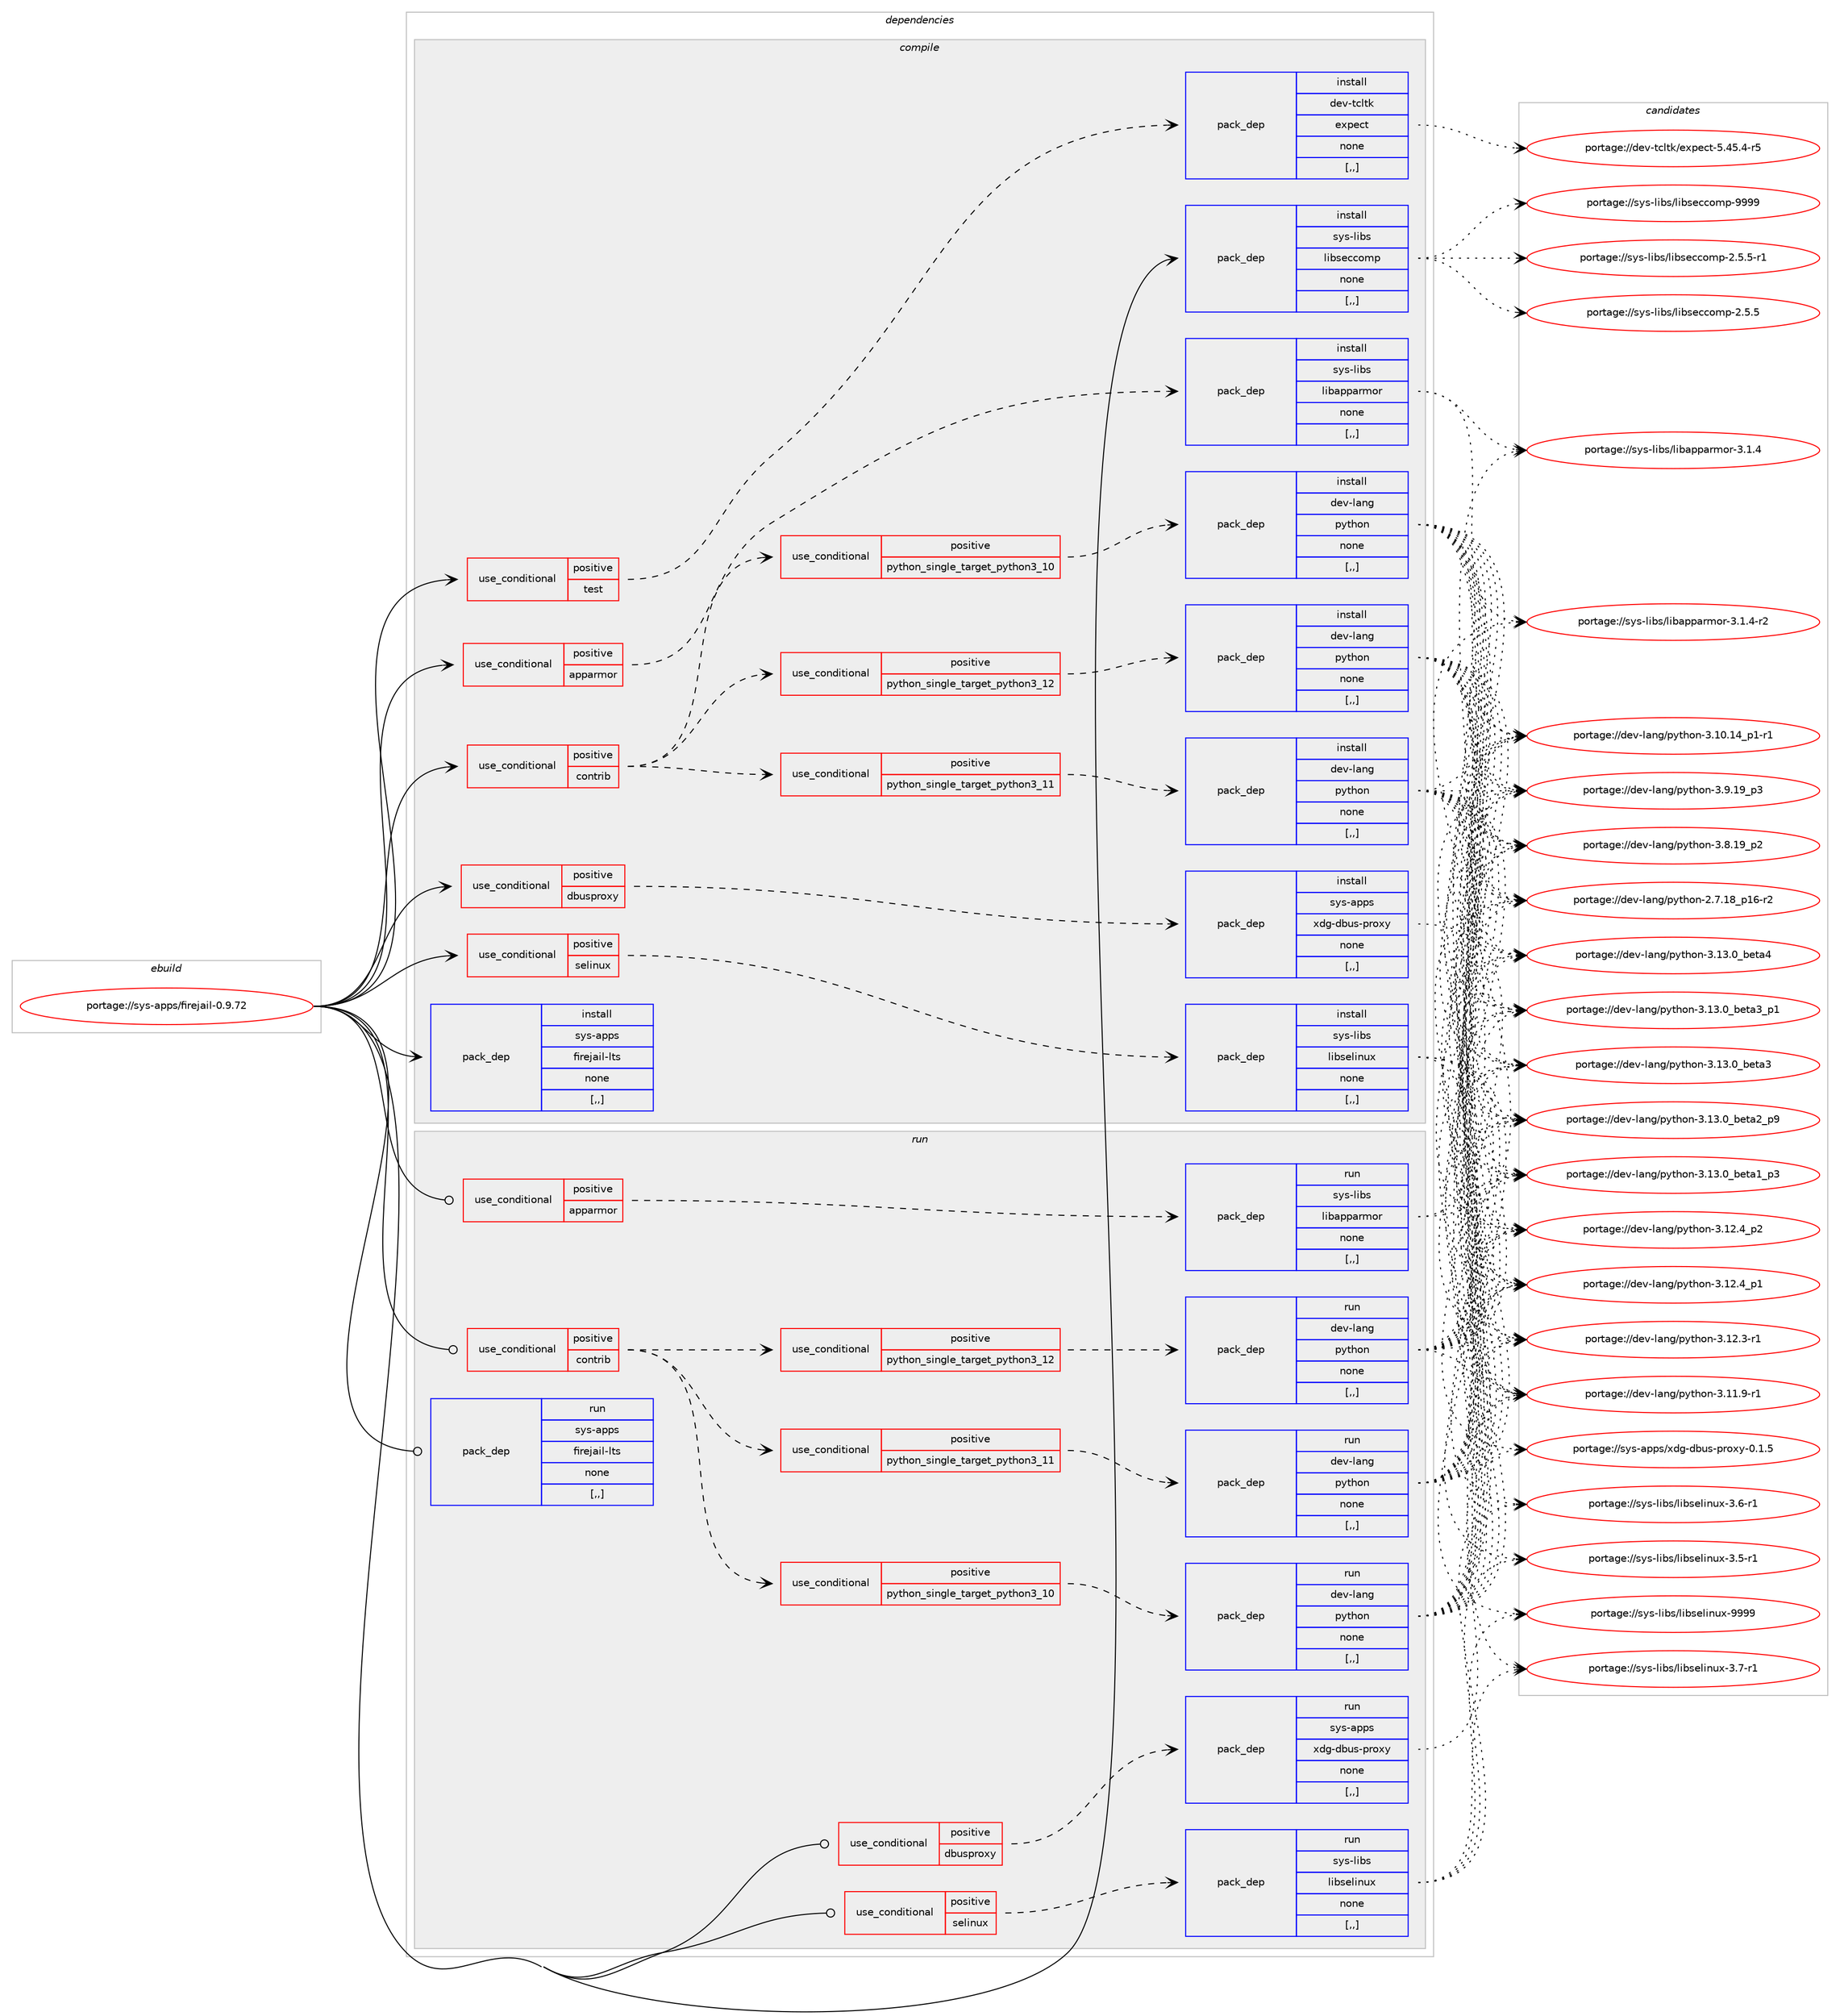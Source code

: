 digraph prolog {

# *************
# Graph options
# *************

newrank=true;
concentrate=true;
compound=true;
graph [rankdir=LR,fontname=Helvetica,fontsize=10,ranksep=1.5];#, ranksep=2.5, nodesep=0.2];
edge  [arrowhead=vee];
node  [fontname=Helvetica,fontsize=10];

# **********
# The ebuild
# **********

subgraph cluster_leftcol {
color=gray;
label=<<i>ebuild</i>>;
id [label="portage://sys-apps/firejail-0.9.72", color=red, width=4, href="../sys-apps/firejail-0.9.72.svg"];
}

# ****************
# The dependencies
# ****************

subgraph cluster_midcol {
color=gray;
label=<<i>dependencies</i>>;
subgraph cluster_compile {
fillcolor="#eeeeee";
style=filled;
label=<<i>compile</i>>;
subgraph cond110832 {
dependency419668 [label=<<TABLE BORDER="0" CELLBORDER="1" CELLSPACING="0" CELLPADDING="4"><TR><TD ROWSPAN="3" CELLPADDING="10">use_conditional</TD></TR><TR><TD>positive</TD></TR><TR><TD>apparmor</TD></TR></TABLE>>, shape=none, color=red];
subgraph pack305917 {
dependency419669 [label=<<TABLE BORDER="0" CELLBORDER="1" CELLSPACING="0" CELLPADDING="4" WIDTH="220"><TR><TD ROWSPAN="6" CELLPADDING="30">pack_dep</TD></TR><TR><TD WIDTH="110">install</TD></TR><TR><TD>sys-libs</TD></TR><TR><TD>libapparmor</TD></TR><TR><TD>none</TD></TR><TR><TD>[,,]</TD></TR></TABLE>>, shape=none, color=blue];
}
dependency419668:e -> dependency419669:w [weight=20,style="dashed",arrowhead="vee"];
}
id:e -> dependency419668:w [weight=20,style="solid",arrowhead="vee"];
subgraph cond110833 {
dependency419670 [label=<<TABLE BORDER="0" CELLBORDER="1" CELLSPACING="0" CELLPADDING="4"><TR><TD ROWSPAN="3" CELLPADDING="10">use_conditional</TD></TR><TR><TD>positive</TD></TR><TR><TD>contrib</TD></TR></TABLE>>, shape=none, color=red];
subgraph cond110834 {
dependency419671 [label=<<TABLE BORDER="0" CELLBORDER="1" CELLSPACING="0" CELLPADDING="4"><TR><TD ROWSPAN="3" CELLPADDING="10">use_conditional</TD></TR><TR><TD>positive</TD></TR><TR><TD>python_single_target_python3_10</TD></TR></TABLE>>, shape=none, color=red];
subgraph pack305918 {
dependency419672 [label=<<TABLE BORDER="0" CELLBORDER="1" CELLSPACING="0" CELLPADDING="4" WIDTH="220"><TR><TD ROWSPAN="6" CELLPADDING="30">pack_dep</TD></TR><TR><TD WIDTH="110">install</TD></TR><TR><TD>dev-lang</TD></TR><TR><TD>python</TD></TR><TR><TD>none</TD></TR><TR><TD>[,,]</TD></TR></TABLE>>, shape=none, color=blue];
}
dependency419671:e -> dependency419672:w [weight=20,style="dashed",arrowhead="vee"];
}
dependency419670:e -> dependency419671:w [weight=20,style="dashed",arrowhead="vee"];
subgraph cond110835 {
dependency419673 [label=<<TABLE BORDER="0" CELLBORDER="1" CELLSPACING="0" CELLPADDING="4"><TR><TD ROWSPAN="3" CELLPADDING="10">use_conditional</TD></TR><TR><TD>positive</TD></TR><TR><TD>python_single_target_python3_11</TD></TR></TABLE>>, shape=none, color=red];
subgraph pack305919 {
dependency419674 [label=<<TABLE BORDER="0" CELLBORDER="1" CELLSPACING="0" CELLPADDING="4" WIDTH="220"><TR><TD ROWSPAN="6" CELLPADDING="30">pack_dep</TD></TR><TR><TD WIDTH="110">install</TD></TR><TR><TD>dev-lang</TD></TR><TR><TD>python</TD></TR><TR><TD>none</TD></TR><TR><TD>[,,]</TD></TR></TABLE>>, shape=none, color=blue];
}
dependency419673:e -> dependency419674:w [weight=20,style="dashed",arrowhead="vee"];
}
dependency419670:e -> dependency419673:w [weight=20,style="dashed",arrowhead="vee"];
subgraph cond110836 {
dependency419675 [label=<<TABLE BORDER="0" CELLBORDER="1" CELLSPACING="0" CELLPADDING="4"><TR><TD ROWSPAN="3" CELLPADDING="10">use_conditional</TD></TR><TR><TD>positive</TD></TR><TR><TD>python_single_target_python3_12</TD></TR></TABLE>>, shape=none, color=red];
subgraph pack305920 {
dependency419676 [label=<<TABLE BORDER="0" CELLBORDER="1" CELLSPACING="0" CELLPADDING="4" WIDTH="220"><TR><TD ROWSPAN="6" CELLPADDING="30">pack_dep</TD></TR><TR><TD WIDTH="110">install</TD></TR><TR><TD>dev-lang</TD></TR><TR><TD>python</TD></TR><TR><TD>none</TD></TR><TR><TD>[,,]</TD></TR></TABLE>>, shape=none, color=blue];
}
dependency419675:e -> dependency419676:w [weight=20,style="dashed",arrowhead="vee"];
}
dependency419670:e -> dependency419675:w [weight=20,style="dashed",arrowhead="vee"];
}
id:e -> dependency419670:w [weight=20,style="solid",arrowhead="vee"];
subgraph cond110837 {
dependency419677 [label=<<TABLE BORDER="0" CELLBORDER="1" CELLSPACING="0" CELLPADDING="4"><TR><TD ROWSPAN="3" CELLPADDING="10">use_conditional</TD></TR><TR><TD>positive</TD></TR><TR><TD>dbusproxy</TD></TR></TABLE>>, shape=none, color=red];
subgraph pack305921 {
dependency419678 [label=<<TABLE BORDER="0" CELLBORDER="1" CELLSPACING="0" CELLPADDING="4" WIDTH="220"><TR><TD ROWSPAN="6" CELLPADDING="30">pack_dep</TD></TR><TR><TD WIDTH="110">install</TD></TR><TR><TD>sys-apps</TD></TR><TR><TD>xdg-dbus-proxy</TD></TR><TR><TD>none</TD></TR><TR><TD>[,,]</TD></TR></TABLE>>, shape=none, color=blue];
}
dependency419677:e -> dependency419678:w [weight=20,style="dashed",arrowhead="vee"];
}
id:e -> dependency419677:w [weight=20,style="solid",arrowhead="vee"];
subgraph cond110838 {
dependency419679 [label=<<TABLE BORDER="0" CELLBORDER="1" CELLSPACING="0" CELLPADDING="4"><TR><TD ROWSPAN="3" CELLPADDING="10">use_conditional</TD></TR><TR><TD>positive</TD></TR><TR><TD>selinux</TD></TR></TABLE>>, shape=none, color=red];
subgraph pack305922 {
dependency419680 [label=<<TABLE BORDER="0" CELLBORDER="1" CELLSPACING="0" CELLPADDING="4" WIDTH="220"><TR><TD ROWSPAN="6" CELLPADDING="30">pack_dep</TD></TR><TR><TD WIDTH="110">install</TD></TR><TR><TD>sys-libs</TD></TR><TR><TD>libselinux</TD></TR><TR><TD>none</TD></TR><TR><TD>[,,]</TD></TR></TABLE>>, shape=none, color=blue];
}
dependency419679:e -> dependency419680:w [weight=20,style="dashed",arrowhead="vee"];
}
id:e -> dependency419679:w [weight=20,style="solid",arrowhead="vee"];
subgraph cond110839 {
dependency419681 [label=<<TABLE BORDER="0" CELLBORDER="1" CELLSPACING="0" CELLPADDING="4"><TR><TD ROWSPAN="3" CELLPADDING="10">use_conditional</TD></TR><TR><TD>positive</TD></TR><TR><TD>test</TD></TR></TABLE>>, shape=none, color=red];
subgraph pack305923 {
dependency419682 [label=<<TABLE BORDER="0" CELLBORDER="1" CELLSPACING="0" CELLPADDING="4" WIDTH="220"><TR><TD ROWSPAN="6" CELLPADDING="30">pack_dep</TD></TR><TR><TD WIDTH="110">install</TD></TR><TR><TD>dev-tcltk</TD></TR><TR><TD>expect</TD></TR><TR><TD>none</TD></TR><TR><TD>[,,]</TD></TR></TABLE>>, shape=none, color=blue];
}
dependency419681:e -> dependency419682:w [weight=20,style="dashed",arrowhead="vee"];
}
id:e -> dependency419681:w [weight=20,style="solid",arrowhead="vee"];
subgraph pack305924 {
dependency419683 [label=<<TABLE BORDER="0" CELLBORDER="1" CELLSPACING="0" CELLPADDING="4" WIDTH="220"><TR><TD ROWSPAN="6" CELLPADDING="30">pack_dep</TD></TR><TR><TD WIDTH="110">install</TD></TR><TR><TD>sys-libs</TD></TR><TR><TD>libseccomp</TD></TR><TR><TD>none</TD></TR><TR><TD>[,,]</TD></TR></TABLE>>, shape=none, color=blue];
}
id:e -> dependency419683:w [weight=20,style="solid",arrowhead="vee"];
subgraph pack305925 {
dependency419684 [label=<<TABLE BORDER="0" CELLBORDER="1" CELLSPACING="0" CELLPADDING="4" WIDTH="220"><TR><TD ROWSPAN="6" CELLPADDING="30">pack_dep</TD></TR><TR><TD WIDTH="110">install</TD></TR><TR><TD>sys-apps</TD></TR><TR><TD>firejail-lts</TD></TR><TR><TD>none</TD></TR><TR><TD>[,,]</TD></TR></TABLE>>, shape=none, color=blue];
}
id:e -> dependency419684:w [weight=20,style="solid",arrowhead="vee"];
}
subgraph cluster_compileandrun {
fillcolor="#eeeeee";
style=filled;
label=<<i>compile and run</i>>;
}
subgraph cluster_run {
fillcolor="#eeeeee";
style=filled;
label=<<i>run</i>>;
subgraph cond110840 {
dependency419685 [label=<<TABLE BORDER="0" CELLBORDER="1" CELLSPACING="0" CELLPADDING="4"><TR><TD ROWSPAN="3" CELLPADDING="10">use_conditional</TD></TR><TR><TD>positive</TD></TR><TR><TD>apparmor</TD></TR></TABLE>>, shape=none, color=red];
subgraph pack305926 {
dependency419686 [label=<<TABLE BORDER="0" CELLBORDER="1" CELLSPACING="0" CELLPADDING="4" WIDTH="220"><TR><TD ROWSPAN="6" CELLPADDING="30">pack_dep</TD></TR><TR><TD WIDTH="110">run</TD></TR><TR><TD>sys-libs</TD></TR><TR><TD>libapparmor</TD></TR><TR><TD>none</TD></TR><TR><TD>[,,]</TD></TR></TABLE>>, shape=none, color=blue];
}
dependency419685:e -> dependency419686:w [weight=20,style="dashed",arrowhead="vee"];
}
id:e -> dependency419685:w [weight=20,style="solid",arrowhead="odot"];
subgraph cond110841 {
dependency419687 [label=<<TABLE BORDER="0" CELLBORDER="1" CELLSPACING="0" CELLPADDING="4"><TR><TD ROWSPAN="3" CELLPADDING="10">use_conditional</TD></TR><TR><TD>positive</TD></TR><TR><TD>contrib</TD></TR></TABLE>>, shape=none, color=red];
subgraph cond110842 {
dependency419688 [label=<<TABLE BORDER="0" CELLBORDER="1" CELLSPACING="0" CELLPADDING="4"><TR><TD ROWSPAN="3" CELLPADDING="10">use_conditional</TD></TR><TR><TD>positive</TD></TR><TR><TD>python_single_target_python3_10</TD></TR></TABLE>>, shape=none, color=red];
subgraph pack305927 {
dependency419689 [label=<<TABLE BORDER="0" CELLBORDER="1" CELLSPACING="0" CELLPADDING="4" WIDTH="220"><TR><TD ROWSPAN="6" CELLPADDING="30">pack_dep</TD></TR><TR><TD WIDTH="110">run</TD></TR><TR><TD>dev-lang</TD></TR><TR><TD>python</TD></TR><TR><TD>none</TD></TR><TR><TD>[,,]</TD></TR></TABLE>>, shape=none, color=blue];
}
dependency419688:e -> dependency419689:w [weight=20,style="dashed",arrowhead="vee"];
}
dependency419687:e -> dependency419688:w [weight=20,style="dashed",arrowhead="vee"];
subgraph cond110843 {
dependency419690 [label=<<TABLE BORDER="0" CELLBORDER="1" CELLSPACING="0" CELLPADDING="4"><TR><TD ROWSPAN="3" CELLPADDING="10">use_conditional</TD></TR><TR><TD>positive</TD></TR><TR><TD>python_single_target_python3_11</TD></TR></TABLE>>, shape=none, color=red];
subgraph pack305928 {
dependency419691 [label=<<TABLE BORDER="0" CELLBORDER="1" CELLSPACING="0" CELLPADDING="4" WIDTH="220"><TR><TD ROWSPAN="6" CELLPADDING="30">pack_dep</TD></TR><TR><TD WIDTH="110">run</TD></TR><TR><TD>dev-lang</TD></TR><TR><TD>python</TD></TR><TR><TD>none</TD></TR><TR><TD>[,,]</TD></TR></TABLE>>, shape=none, color=blue];
}
dependency419690:e -> dependency419691:w [weight=20,style="dashed",arrowhead="vee"];
}
dependency419687:e -> dependency419690:w [weight=20,style="dashed",arrowhead="vee"];
subgraph cond110844 {
dependency419692 [label=<<TABLE BORDER="0" CELLBORDER="1" CELLSPACING="0" CELLPADDING="4"><TR><TD ROWSPAN="3" CELLPADDING="10">use_conditional</TD></TR><TR><TD>positive</TD></TR><TR><TD>python_single_target_python3_12</TD></TR></TABLE>>, shape=none, color=red];
subgraph pack305929 {
dependency419693 [label=<<TABLE BORDER="0" CELLBORDER="1" CELLSPACING="0" CELLPADDING="4" WIDTH="220"><TR><TD ROWSPAN="6" CELLPADDING="30">pack_dep</TD></TR><TR><TD WIDTH="110">run</TD></TR><TR><TD>dev-lang</TD></TR><TR><TD>python</TD></TR><TR><TD>none</TD></TR><TR><TD>[,,]</TD></TR></TABLE>>, shape=none, color=blue];
}
dependency419692:e -> dependency419693:w [weight=20,style="dashed",arrowhead="vee"];
}
dependency419687:e -> dependency419692:w [weight=20,style="dashed",arrowhead="vee"];
}
id:e -> dependency419687:w [weight=20,style="solid",arrowhead="odot"];
subgraph cond110845 {
dependency419694 [label=<<TABLE BORDER="0" CELLBORDER="1" CELLSPACING="0" CELLPADDING="4"><TR><TD ROWSPAN="3" CELLPADDING="10">use_conditional</TD></TR><TR><TD>positive</TD></TR><TR><TD>dbusproxy</TD></TR></TABLE>>, shape=none, color=red];
subgraph pack305930 {
dependency419695 [label=<<TABLE BORDER="0" CELLBORDER="1" CELLSPACING="0" CELLPADDING="4" WIDTH="220"><TR><TD ROWSPAN="6" CELLPADDING="30">pack_dep</TD></TR><TR><TD WIDTH="110">run</TD></TR><TR><TD>sys-apps</TD></TR><TR><TD>xdg-dbus-proxy</TD></TR><TR><TD>none</TD></TR><TR><TD>[,,]</TD></TR></TABLE>>, shape=none, color=blue];
}
dependency419694:e -> dependency419695:w [weight=20,style="dashed",arrowhead="vee"];
}
id:e -> dependency419694:w [weight=20,style="solid",arrowhead="odot"];
subgraph cond110846 {
dependency419696 [label=<<TABLE BORDER="0" CELLBORDER="1" CELLSPACING="0" CELLPADDING="4"><TR><TD ROWSPAN="3" CELLPADDING="10">use_conditional</TD></TR><TR><TD>positive</TD></TR><TR><TD>selinux</TD></TR></TABLE>>, shape=none, color=red];
subgraph pack305931 {
dependency419697 [label=<<TABLE BORDER="0" CELLBORDER="1" CELLSPACING="0" CELLPADDING="4" WIDTH="220"><TR><TD ROWSPAN="6" CELLPADDING="30">pack_dep</TD></TR><TR><TD WIDTH="110">run</TD></TR><TR><TD>sys-libs</TD></TR><TR><TD>libselinux</TD></TR><TR><TD>none</TD></TR><TR><TD>[,,]</TD></TR></TABLE>>, shape=none, color=blue];
}
dependency419696:e -> dependency419697:w [weight=20,style="dashed",arrowhead="vee"];
}
id:e -> dependency419696:w [weight=20,style="solid",arrowhead="odot"];
subgraph pack305932 {
dependency419698 [label=<<TABLE BORDER="0" CELLBORDER="1" CELLSPACING="0" CELLPADDING="4" WIDTH="220"><TR><TD ROWSPAN="6" CELLPADDING="30">pack_dep</TD></TR><TR><TD WIDTH="110">run</TD></TR><TR><TD>sys-apps</TD></TR><TR><TD>firejail-lts</TD></TR><TR><TD>none</TD></TR><TR><TD>[,,]</TD></TR></TABLE>>, shape=none, color=blue];
}
id:e -> dependency419698:w [weight=20,style="solid",arrowhead="odot"];
}
}

# **************
# The candidates
# **************

subgraph cluster_choices {
rank=same;
color=gray;
label=<<i>candidates</i>>;

subgraph choice305917 {
color=black;
nodesep=1;
choice1151211154510810598115471081059897112112971141091111144551464946524511450 [label="portage://sys-libs/libapparmor-3.1.4-r2", color=red, width=4,href="../sys-libs/libapparmor-3.1.4-r2.svg"];
choice115121115451081059811547108105989711211297114109111114455146494652 [label="portage://sys-libs/libapparmor-3.1.4", color=red, width=4,href="../sys-libs/libapparmor-3.1.4.svg"];
dependency419669:e -> choice1151211154510810598115471081059897112112971141091111144551464946524511450:w [style=dotted,weight="100"];
dependency419669:e -> choice115121115451081059811547108105989711211297114109111114455146494652:w [style=dotted,weight="100"];
}
subgraph choice305918 {
color=black;
nodesep=1;
choice1001011184510897110103471121211161041111104551464951464895981011169752 [label="portage://dev-lang/python-3.13.0_beta4", color=red, width=4,href="../dev-lang/python-3.13.0_beta4.svg"];
choice10010111845108971101034711212111610411111045514649514648959810111697519511249 [label="portage://dev-lang/python-3.13.0_beta3_p1", color=red, width=4,href="../dev-lang/python-3.13.0_beta3_p1.svg"];
choice1001011184510897110103471121211161041111104551464951464895981011169751 [label="portage://dev-lang/python-3.13.0_beta3", color=red, width=4,href="../dev-lang/python-3.13.0_beta3.svg"];
choice10010111845108971101034711212111610411111045514649514648959810111697509511257 [label="portage://dev-lang/python-3.13.0_beta2_p9", color=red, width=4,href="../dev-lang/python-3.13.0_beta2_p9.svg"];
choice10010111845108971101034711212111610411111045514649514648959810111697499511251 [label="portage://dev-lang/python-3.13.0_beta1_p3", color=red, width=4,href="../dev-lang/python-3.13.0_beta1_p3.svg"];
choice100101118451089711010347112121116104111110455146495046529511250 [label="portage://dev-lang/python-3.12.4_p2", color=red, width=4,href="../dev-lang/python-3.12.4_p2.svg"];
choice100101118451089711010347112121116104111110455146495046529511249 [label="portage://dev-lang/python-3.12.4_p1", color=red, width=4,href="../dev-lang/python-3.12.4_p1.svg"];
choice100101118451089711010347112121116104111110455146495046514511449 [label="portage://dev-lang/python-3.12.3-r1", color=red, width=4,href="../dev-lang/python-3.12.3-r1.svg"];
choice100101118451089711010347112121116104111110455146494946574511449 [label="portage://dev-lang/python-3.11.9-r1", color=red, width=4,href="../dev-lang/python-3.11.9-r1.svg"];
choice100101118451089711010347112121116104111110455146494846495295112494511449 [label="portage://dev-lang/python-3.10.14_p1-r1", color=red, width=4,href="../dev-lang/python-3.10.14_p1-r1.svg"];
choice100101118451089711010347112121116104111110455146574649579511251 [label="portage://dev-lang/python-3.9.19_p3", color=red, width=4,href="../dev-lang/python-3.9.19_p3.svg"];
choice100101118451089711010347112121116104111110455146564649579511250 [label="portage://dev-lang/python-3.8.19_p2", color=red, width=4,href="../dev-lang/python-3.8.19_p2.svg"];
choice100101118451089711010347112121116104111110455046554649569511249544511450 [label="portage://dev-lang/python-2.7.18_p16-r2", color=red, width=4,href="../dev-lang/python-2.7.18_p16-r2.svg"];
dependency419672:e -> choice1001011184510897110103471121211161041111104551464951464895981011169752:w [style=dotted,weight="100"];
dependency419672:e -> choice10010111845108971101034711212111610411111045514649514648959810111697519511249:w [style=dotted,weight="100"];
dependency419672:e -> choice1001011184510897110103471121211161041111104551464951464895981011169751:w [style=dotted,weight="100"];
dependency419672:e -> choice10010111845108971101034711212111610411111045514649514648959810111697509511257:w [style=dotted,weight="100"];
dependency419672:e -> choice10010111845108971101034711212111610411111045514649514648959810111697499511251:w [style=dotted,weight="100"];
dependency419672:e -> choice100101118451089711010347112121116104111110455146495046529511250:w [style=dotted,weight="100"];
dependency419672:e -> choice100101118451089711010347112121116104111110455146495046529511249:w [style=dotted,weight="100"];
dependency419672:e -> choice100101118451089711010347112121116104111110455146495046514511449:w [style=dotted,weight="100"];
dependency419672:e -> choice100101118451089711010347112121116104111110455146494946574511449:w [style=dotted,weight="100"];
dependency419672:e -> choice100101118451089711010347112121116104111110455146494846495295112494511449:w [style=dotted,weight="100"];
dependency419672:e -> choice100101118451089711010347112121116104111110455146574649579511251:w [style=dotted,weight="100"];
dependency419672:e -> choice100101118451089711010347112121116104111110455146564649579511250:w [style=dotted,weight="100"];
dependency419672:e -> choice100101118451089711010347112121116104111110455046554649569511249544511450:w [style=dotted,weight="100"];
}
subgraph choice305919 {
color=black;
nodesep=1;
choice1001011184510897110103471121211161041111104551464951464895981011169752 [label="portage://dev-lang/python-3.13.0_beta4", color=red, width=4,href="../dev-lang/python-3.13.0_beta4.svg"];
choice10010111845108971101034711212111610411111045514649514648959810111697519511249 [label="portage://dev-lang/python-3.13.0_beta3_p1", color=red, width=4,href="../dev-lang/python-3.13.0_beta3_p1.svg"];
choice1001011184510897110103471121211161041111104551464951464895981011169751 [label="portage://dev-lang/python-3.13.0_beta3", color=red, width=4,href="../dev-lang/python-3.13.0_beta3.svg"];
choice10010111845108971101034711212111610411111045514649514648959810111697509511257 [label="portage://dev-lang/python-3.13.0_beta2_p9", color=red, width=4,href="../dev-lang/python-3.13.0_beta2_p9.svg"];
choice10010111845108971101034711212111610411111045514649514648959810111697499511251 [label="portage://dev-lang/python-3.13.0_beta1_p3", color=red, width=4,href="../dev-lang/python-3.13.0_beta1_p3.svg"];
choice100101118451089711010347112121116104111110455146495046529511250 [label="portage://dev-lang/python-3.12.4_p2", color=red, width=4,href="../dev-lang/python-3.12.4_p2.svg"];
choice100101118451089711010347112121116104111110455146495046529511249 [label="portage://dev-lang/python-3.12.4_p1", color=red, width=4,href="../dev-lang/python-3.12.4_p1.svg"];
choice100101118451089711010347112121116104111110455146495046514511449 [label="portage://dev-lang/python-3.12.3-r1", color=red, width=4,href="../dev-lang/python-3.12.3-r1.svg"];
choice100101118451089711010347112121116104111110455146494946574511449 [label="portage://dev-lang/python-3.11.9-r1", color=red, width=4,href="../dev-lang/python-3.11.9-r1.svg"];
choice100101118451089711010347112121116104111110455146494846495295112494511449 [label="portage://dev-lang/python-3.10.14_p1-r1", color=red, width=4,href="../dev-lang/python-3.10.14_p1-r1.svg"];
choice100101118451089711010347112121116104111110455146574649579511251 [label="portage://dev-lang/python-3.9.19_p3", color=red, width=4,href="../dev-lang/python-3.9.19_p3.svg"];
choice100101118451089711010347112121116104111110455146564649579511250 [label="portage://dev-lang/python-3.8.19_p2", color=red, width=4,href="../dev-lang/python-3.8.19_p2.svg"];
choice100101118451089711010347112121116104111110455046554649569511249544511450 [label="portage://dev-lang/python-2.7.18_p16-r2", color=red, width=4,href="../dev-lang/python-2.7.18_p16-r2.svg"];
dependency419674:e -> choice1001011184510897110103471121211161041111104551464951464895981011169752:w [style=dotted,weight="100"];
dependency419674:e -> choice10010111845108971101034711212111610411111045514649514648959810111697519511249:w [style=dotted,weight="100"];
dependency419674:e -> choice1001011184510897110103471121211161041111104551464951464895981011169751:w [style=dotted,weight="100"];
dependency419674:e -> choice10010111845108971101034711212111610411111045514649514648959810111697509511257:w [style=dotted,weight="100"];
dependency419674:e -> choice10010111845108971101034711212111610411111045514649514648959810111697499511251:w [style=dotted,weight="100"];
dependency419674:e -> choice100101118451089711010347112121116104111110455146495046529511250:w [style=dotted,weight="100"];
dependency419674:e -> choice100101118451089711010347112121116104111110455146495046529511249:w [style=dotted,weight="100"];
dependency419674:e -> choice100101118451089711010347112121116104111110455146495046514511449:w [style=dotted,weight="100"];
dependency419674:e -> choice100101118451089711010347112121116104111110455146494946574511449:w [style=dotted,weight="100"];
dependency419674:e -> choice100101118451089711010347112121116104111110455146494846495295112494511449:w [style=dotted,weight="100"];
dependency419674:e -> choice100101118451089711010347112121116104111110455146574649579511251:w [style=dotted,weight="100"];
dependency419674:e -> choice100101118451089711010347112121116104111110455146564649579511250:w [style=dotted,weight="100"];
dependency419674:e -> choice100101118451089711010347112121116104111110455046554649569511249544511450:w [style=dotted,weight="100"];
}
subgraph choice305920 {
color=black;
nodesep=1;
choice1001011184510897110103471121211161041111104551464951464895981011169752 [label="portage://dev-lang/python-3.13.0_beta4", color=red, width=4,href="../dev-lang/python-3.13.0_beta4.svg"];
choice10010111845108971101034711212111610411111045514649514648959810111697519511249 [label="portage://dev-lang/python-3.13.0_beta3_p1", color=red, width=4,href="../dev-lang/python-3.13.0_beta3_p1.svg"];
choice1001011184510897110103471121211161041111104551464951464895981011169751 [label="portage://dev-lang/python-3.13.0_beta3", color=red, width=4,href="../dev-lang/python-3.13.0_beta3.svg"];
choice10010111845108971101034711212111610411111045514649514648959810111697509511257 [label="portage://dev-lang/python-3.13.0_beta2_p9", color=red, width=4,href="../dev-lang/python-3.13.0_beta2_p9.svg"];
choice10010111845108971101034711212111610411111045514649514648959810111697499511251 [label="portage://dev-lang/python-3.13.0_beta1_p3", color=red, width=4,href="../dev-lang/python-3.13.0_beta1_p3.svg"];
choice100101118451089711010347112121116104111110455146495046529511250 [label="portage://dev-lang/python-3.12.4_p2", color=red, width=4,href="../dev-lang/python-3.12.4_p2.svg"];
choice100101118451089711010347112121116104111110455146495046529511249 [label="portage://dev-lang/python-3.12.4_p1", color=red, width=4,href="../dev-lang/python-3.12.4_p1.svg"];
choice100101118451089711010347112121116104111110455146495046514511449 [label="portage://dev-lang/python-3.12.3-r1", color=red, width=4,href="../dev-lang/python-3.12.3-r1.svg"];
choice100101118451089711010347112121116104111110455146494946574511449 [label="portage://dev-lang/python-3.11.9-r1", color=red, width=4,href="../dev-lang/python-3.11.9-r1.svg"];
choice100101118451089711010347112121116104111110455146494846495295112494511449 [label="portage://dev-lang/python-3.10.14_p1-r1", color=red, width=4,href="../dev-lang/python-3.10.14_p1-r1.svg"];
choice100101118451089711010347112121116104111110455146574649579511251 [label="portage://dev-lang/python-3.9.19_p3", color=red, width=4,href="../dev-lang/python-3.9.19_p3.svg"];
choice100101118451089711010347112121116104111110455146564649579511250 [label="portage://dev-lang/python-3.8.19_p2", color=red, width=4,href="../dev-lang/python-3.8.19_p2.svg"];
choice100101118451089711010347112121116104111110455046554649569511249544511450 [label="portage://dev-lang/python-2.7.18_p16-r2", color=red, width=4,href="../dev-lang/python-2.7.18_p16-r2.svg"];
dependency419676:e -> choice1001011184510897110103471121211161041111104551464951464895981011169752:w [style=dotted,weight="100"];
dependency419676:e -> choice10010111845108971101034711212111610411111045514649514648959810111697519511249:w [style=dotted,weight="100"];
dependency419676:e -> choice1001011184510897110103471121211161041111104551464951464895981011169751:w [style=dotted,weight="100"];
dependency419676:e -> choice10010111845108971101034711212111610411111045514649514648959810111697509511257:w [style=dotted,weight="100"];
dependency419676:e -> choice10010111845108971101034711212111610411111045514649514648959810111697499511251:w [style=dotted,weight="100"];
dependency419676:e -> choice100101118451089711010347112121116104111110455146495046529511250:w [style=dotted,weight="100"];
dependency419676:e -> choice100101118451089711010347112121116104111110455146495046529511249:w [style=dotted,weight="100"];
dependency419676:e -> choice100101118451089711010347112121116104111110455146495046514511449:w [style=dotted,weight="100"];
dependency419676:e -> choice100101118451089711010347112121116104111110455146494946574511449:w [style=dotted,weight="100"];
dependency419676:e -> choice100101118451089711010347112121116104111110455146494846495295112494511449:w [style=dotted,weight="100"];
dependency419676:e -> choice100101118451089711010347112121116104111110455146574649579511251:w [style=dotted,weight="100"];
dependency419676:e -> choice100101118451089711010347112121116104111110455146564649579511250:w [style=dotted,weight="100"];
dependency419676:e -> choice100101118451089711010347112121116104111110455046554649569511249544511450:w [style=dotted,weight="100"];
}
subgraph choice305921 {
color=black;
nodesep=1;
choice115121115459711211211547120100103451009811711545112114111120121454846494653 [label="portage://sys-apps/xdg-dbus-proxy-0.1.5", color=red, width=4,href="../sys-apps/xdg-dbus-proxy-0.1.5.svg"];
dependency419678:e -> choice115121115459711211211547120100103451009811711545112114111120121454846494653:w [style=dotted,weight="100"];
}
subgraph choice305922 {
color=black;
nodesep=1;
choice115121115451081059811547108105981151011081051101171204557575757 [label="portage://sys-libs/libselinux-9999", color=red, width=4,href="../sys-libs/libselinux-9999.svg"];
choice11512111545108105981154710810598115101108105110117120455146554511449 [label="portage://sys-libs/libselinux-3.7-r1", color=red, width=4,href="../sys-libs/libselinux-3.7-r1.svg"];
choice11512111545108105981154710810598115101108105110117120455146544511449 [label="portage://sys-libs/libselinux-3.6-r1", color=red, width=4,href="../sys-libs/libselinux-3.6-r1.svg"];
choice11512111545108105981154710810598115101108105110117120455146534511449 [label="portage://sys-libs/libselinux-3.5-r1", color=red, width=4,href="../sys-libs/libselinux-3.5-r1.svg"];
dependency419680:e -> choice115121115451081059811547108105981151011081051101171204557575757:w [style=dotted,weight="100"];
dependency419680:e -> choice11512111545108105981154710810598115101108105110117120455146554511449:w [style=dotted,weight="100"];
dependency419680:e -> choice11512111545108105981154710810598115101108105110117120455146544511449:w [style=dotted,weight="100"];
dependency419680:e -> choice11512111545108105981154710810598115101108105110117120455146534511449:w [style=dotted,weight="100"];
}
subgraph choice305923 {
color=black;
nodesep=1;
choice10010111845116991081161074710112011210199116455346525346524511453 [label="portage://dev-tcltk/expect-5.45.4-r5", color=red, width=4,href="../dev-tcltk/expect-5.45.4-r5.svg"];
dependency419682:e -> choice10010111845116991081161074710112011210199116455346525346524511453:w [style=dotted,weight="100"];
}
subgraph choice305924 {
color=black;
nodesep=1;
choice1151211154510810598115471081059811510199991111091124557575757 [label="portage://sys-libs/libseccomp-9999", color=red, width=4,href="../sys-libs/libseccomp-9999.svg"];
choice1151211154510810598115471081059811510199991111091124550465346534511449 [label="portage://sys-libs/libseccomp-2.5.5-r1", color=red, width=4,href="../sys-libs/libseccomp-2.5.5-r1.svg"];
choice115121115451081059811547108105981151019999111109112455046534653 [label="portage://sys-libs/libseccomp-2.5.5", color=red, width=4,href="../sys-libs/libseccomp-2.5.5.svg"];
dependency419683:e -> choice1151211154510810598115471081059811510199991111091124557575757:w [style=dotted,weight="100"];
dependency419683:e -> choice1151211154510810598115471081059811510199991111091124550465346534511449:w [style=dotted,weight="100"];
dependency419683:e -> choice115121115451081059811547108105981151019999111109112455046534653:w [style=dotted,weight="100"];
}
subgraph choice305925 {
color=black;
nodesep=1;
}
subgraph choice305926 {
color=black;
nodesep=1;
choice1151211154510810598115471081059897112112971141091111144551464946524511450 [label="portage://sys-libs/libapparmor-3.1.4-r2", color=red, width=4,href="../sys-libs/libapparmor-3.1.4-r2.svg"];
choice115121115451081059811547108105989711211297114109111114455146494652 [label="portage://sys-libs/libapparmor-3.1.4", color=red, width=4,href="../sys-libs/libapparmor-3.1.4.svg"];
dependency419686:e -> choice1151211154510810598115471081059897112112971141091111144551464946524511450:w [style=dotted,weight="100"];
dependency419686:e -> choice115121115451081059811547108105989711211297114109111114455146494652:w [style=dotted,weight="100"];
}
subgraph choice305927 {
color=black;
nodesep=1;
choice1001011184510897110103471121211161041111104551464951464895981011169752 [label="portage://dev-lang/python-3.13.0_beta4", color=red, width=4,href="../dev-lang/python-3.13.0_beta4.svg"];
choice10010111845108971101034711212111610411111045514649514648959810111697519511249 [label="portage://dev-lang/python-3.13.0_beta3_p1", color=red, width=4,href="../dev-lang/python-3.13.0_beta3_p1.svg"];
choice1001011184510897110103471121211161041111104551464951464895981011169751 [label="portage://dev-lang/python-3.13.0_beta3", color=red, width=4,href="../dev-lang/python-3.13.0_beta3.svg"];
choice10010111845108971101034711212111610411111045514649514648959810111697509511257 [label="portage://dev-lang/python-3.13.0_beta2_p9", color=red, width=4,href="../dev-lang/python-3.13.0_beta2_p9.svg"];
choice10010111845108971101034711212111610411111045514649514648959810111697499511251 [label="portage://dev-lang/python-3.13.0_beta1_p3", color=red, width=4,href="../dev-lang/python-3.13.0_beta1_p3.svg"];
choice100101118451089711010347112121116104111110455146495046529511250 [label="portage://dev-lang/python-3.12.4_p2", color=red, width=4,href="../dev-lang/python-3.12.4_p2.svg"];
choice100101118451089711010347112121116104111110455146495046529511249 [label="portage://dev-lang/python-3.12.4_p1", color=red, width=4,href="../dev-lang/python-3.12.4_p1.svg"];
choice100101118451089711010347112121116104111110455146495046514511449 [label="portage://dev-lang/python-3.12.3-r1", color=red, width=4,href="../dev-lang/python-3.12.3-r1.svg"];
choice100101118451089711010347112121116104111110455146494946574511449 [label="portage://dev-lang/python-3.11.9-r1", color=red, width=4,href="../dev-lang/python-3.11.9-r1.svg"];
choice100101118451089711010347112121116104111110455146494846495295112494511449 [label="portage://dev-lang/python-3.10.14_p1-r1", color=red, width=4,href="../dev-lang/python-3.10.14_p1-r1.svg"];
choice100101118451089711010347112121116104111110455146574649579511251 [label="portage://dev-lang/python-3.9.19_p3", color=red, width=4,href="../dev-lang/python-3.9.19_p3.svg"];
choice100101118451089711010347112121116104111110455146564649579511250 [label="portage://dev-lang/python-3.8.19_p2", color=red, width=4,href="../dev-lang/python-3.8.19_p2.svg"];
choice100101118451089711010347112121116104111110455046554649569511249544511450 [label="portage://dev-lang/python-2.7.18_p16-r2", color=red, width=4,href="../dev-lang/python-2.7.18_p16-r2.svg"];
dependency419689:e -> choice1001011184510897110103471121211161041111104551464951464895981011169752:w [style=dotted,weight="100"];
dependency419689:e -> choice10010111845108971101034711212111610411111045514649514648959810111697519511249:w [style=dotted,weight="100"];
dependency419689:e -> choice1001011184510897110103471121211161041111104551464951464895981011169751:w [style=dotted,weight="100"];
dependency419689:e -> choice10010111845108971101034711212111610411111045514649514648959810111697509511257:w [style=dotted,weight="100"];
dependency419689:e -> choice10010111845108971101034711212111610411111045514649514648959810111697499511251:w [style=dotted,weight="100"];
dependency419689:e -> choice100101118451089711010347112121116104111110455146495046529511250:w [style=dotted,weight="100"];
dependency419689:e -> choice100101118451089711010347112121116104111110455146495046529511249:w [style=dotted,weight="100"];
dependency419689:e -> choice100101118451089711010347112121116104111110455146495046514511449:w [style=dotted,weight="100"];
dependency419689:e -> choice100101118451089711010347112121116104111110455146494946574511449:w [style=dotted,weight="100"];
dependency419689:e -> choice100101118451089711010347112121116104111110455146494846495295112494511449:w [style=dotted,weight="100"];
dependency419689:e -> choice100101118451089711010347112121116104111110455146574649579511251:w [style=dotted,weight="100"];
dependency419689:e -> choice100101118451089711010347112121116104111110455146564649579511250:w [style=dotted,weight="100"];
dependency419689:e -> choice100101118451089711010347112121116104111110455046554649569511249544511450:w [style=dotted,weight="100"];
}
subgraph choice305928 {
color=black;
nodesep=1;
choice1001011184510897110103471121211161041111104551464951464895981011169752 [label="portage://dev-lang/python-3.13.0_beta4", color=red, width=4,href="../dev-lang/python-3.13.0_beta4.svg"];
choice10010111845108971101034711212111610411111045514649514648959810111697519511249 [label="portage://dev-lang/python-3.13.0_beta3_p1", color=red, width=4,href="../dev-lang/python-3.13.0_beta3_p1.svg"];
choice1001011184510897110103471121211161041111104551464951464895981011169751 [label="portage://dev-lang/python-3.13.0_beta3", color=red, width=4,href="../dev-lang/python-3.13.0_beta3.svg"];
choice10010111845108971101034711212111610411111045514649514648959810111697509511257 [label="portage://dev-lang/python-3.13.0_beta2_p9", color=red, width=4,href="../dev-lang/python-3.13.0_beta2_p9.svg"];
choice10010111845108971101034711212111610411111045514649514648959810111697499511251 [label="portage://dev-lang/python-3.13.0_beta1_p3", color=red, width=4,href="../dev-lang/python-3.13.0_beta1_p3.svg"];
choice100101118451089711010347112121116104111110455146495046529511250 [label="portage://dev-lang/python-3.12.4_p2", color=red, width=4,href="../dev-lang/python-3.12.4_p2.svg"];
choice100101118451089711010347112121116104111110455146495046529511249 [label="portage://dev-lang/python-3.12.4_p1", color=red, width=4,href="../dev-lang/python-3.12.4_p1.svg"];
choice100101118451089711010347112121116104111110455146495046514511449 [label="portage://dev-lang/python-3.12.3-r1", color=red, width=4,href="../dev-lang/python-3.12.3-r1.svg"];
choice100101118451089711010347112121116104111110455146494946574511449 [label="portage://dev-lang/python-3.11.9-r1", color=red, width=4,href="../dev-lang/python-3.11.9-r1.svg"];
choice100101118451089711010347112121116104111110455146494846495295112494511449 [label="portage://dev-lang/python-3.10.14_p1-r1", color=red, width=4,href="../dev-lang/python-3.10.14_p1-r1.svg"];
choice100101118451089711010347112121116104111110455146574649579511251 [label="portage://dev-lang/python-3.9.19_p3", color=red, width=4,href="../dev-lang/python-3.9.19_p3.svg"];
choice100101118451089711010347112121116104111110455146564649579511250 [label="portage://dev-lang/python-3.8.19_p2", color=red, width=4,href="../dev-lang/python-3.8.19_p2.svg"];
choice100101118451089711010347112121116104111110455046554649569511249544511450 [label="portage://dev-lang/python-2.7.18_p16-r2", color=red, width=4,href="../dev-lang/python-2.7.18_p16-r2.svg"];
dependency419691:e -> choice1001011184510897110103471121211161041111104551464951464895981011169752:w [style=dotted,weight="100"];
dependency419691:e -> choice10010111845108971101034711212111610411111045514649514648959810111697519511249:w [style=dotted,weight="100"];
dependency419691:e -> choice1001011184510897110103471121211161041111104551464951464895981011169751:w [style=dotted,weight="100"];
dependency419691:e -> choice10010111845108971101034711212111610411111045514649514648959810111697509511257:w [style=dotted,weight="100"];
dependency419691:e -> choice10010111845108971101034711212111610411111045514649514648959810111697499511251:w [style=dotted,weight="100"];
dependency419691:e -> choice100101118451089711010347112121116104111110455146495046529511250:w [style=dotted,weight="100"];
dependency419691:e -> choice100101118451089711010347112121116104111110455146495046529511249:w [style=dotted,weight="100"];
dependency419691:e -> choice100101118451089711010347112121116104111110455146495046514511449:w [style=dotted,weight="100"];
dependency419691:e -> choice100101118451089711010347112121116104111110455146494946574511449:w [style=dotted,weight="100"];
dependency419691:e -> choice100101118451089711010347112121116104111110455146494846495295112494511449:w [style=dotted,weight="100"];
dependency419691:e -> choice100101118451089711010347112121116104111110455146574649579511251:w [style=dotted,weight="100"];
dependency419691:e -> choice100101118451089711010347112121116104111110455146564649579511250:w [style=dotted,weight="100"];
dependency419691:e -> choice100101118451089711010347112121116104111110455046554649569511249544511450:w [style=dotted,weight="100"];
}
subgraph choice305929 {
color=black;
nodesep=1;
choice1001011184510897110103471121211161041111104551464951464895981011169752 [label="portage://dev-lang/python-3.13.0_beta4", color=red, width=4,href="../dev-lang/python-3.13.0_beta4.svg"];
choice10010111845108971101034711212111610411111045514649514648959810111697519511249 [label="portage://dev-lang/python-3.13.0_beta3_p1", color=red, width=4,href="../dev-lang/python-3.13.0_beta3_p1.svg"];
choice1001011184510897110103471121211161041111104551464951464895981011169751 [label="portage://dev-lang/python-3.13.0_beta3", color=red, width=4,href="../dev-lang/python-3.13.0_beta3.svg"];
choice10010111845108971101034711212111610411111045514649514648959810111697509511257 [label="portage://dev-lang/python-3.13.0_beta2_p9", color=red, width=4,href="../dev-lang/python-3.13.0_beta2_p9.svg"];
choice10010111845108971101034711212111610411111045514649514648959810111697499511251 [label="portage://dev-lang/python-3.13.0_beta1_p3", color=red, width=4,href="../dev-lang/python-3.13.0_beta1_p3.svg"];
choice100101118451089711010347112121116104111110455146495046529511250 [label="portage://dev-lang/python-3.12.4_p2", color=red, width=4,href="../dev-lang/python-3.12.4_p2.svg"];
choice100101118451089711010347112121116104111110455146495046529511249 [label="portage://dev-lang/python-3.12.4_p1", color=red, width=4,href="../dev-lang/python-3.12.4_p1.svg"];
choice100101118451089711010347112121116104111110455146495046514511449 [label="portage://dev-lang/python-3.12.3-r1", color=red, width=4,href="../dev-lang/python-3.12.3-r1.svg"];
choice100101118451089711010347112121116104111110455146494946574511449 [label="portage://dev-lang/python-3.11.9-r1", color=red, width=4,href="../dev-lang/python-3.11.9-r1.svg"];
choice100101118451089711010347112121116104111110455146494846495295112494511449 [label="portage://dev-lang/python-3.10.14_p1-r1", color=red, width=4,href="../dev-lang/python-3.10.14_p1-r1.svg"];
choice100101118451089711010347112121116104111110455146574649579511251 [label="portage://dev-lang/python-3.9.19_p3", color=red, width=4,href="../dev-lang/python-3.9.19_p3.svg"];
choice100101118451089711010347112121116104111110455146564649579511250 [label="portage://dev-lang/python-3.8.19_p2", color=red, width=4,href="../dev-lang/python-3.8.19_p2.svg"];
choice100101118451089711010347112121116104111110455046554649569511249544511450 [label="portage://dev-lang/python-2.7.18_p16-r2", color=red, width=4,href="../dev-lang/python-2.7.18_p16-r2.svg"];
dependency419693:e -> choice1001011184510897110103471121211161041111104551464951464895981011169752:w [style=dotted,weight="100"];
dependency419693:e -> choice10010111845108971101034711212111610411111045514649514648959810111697519511249:w [style=dotted,weight="100"];
dependency419693:e -> choice1001011184510897110103471121211161041111104551464951464895981011169751:w [style=dotted,weight="100"];
dependency419693:e -> choice10010111845108971101034711212111610411111045514649514648959810111697509511257:w [style=dotted,weight="100"];
dependency419693:e -> choice10010111845108971101034711212111610411111045514649514648959810111697499511251:w [style=dotted,weight="100"];
dependency419693:e -> choice100101118451089711010347112121116104111110455146495046529511250:w [style=dotted,weight="100"];
dependency419693:e -> choice100101118451089711010347112121116104111110455146495046529511249:w [style=dotted,weight="100"];
dependency419693:e -> choice100101118451089711010347112121116104111110455146495046514511449:w [style=dotted,weight="100"];
dependency419693:e -> choice100101118451089711010347112121116104111110455146494946574511449:w [style=dotted,weight="100"];
dependency419693:e -> choice100101118451089711010347112121116104111110455146494846495295112494511449:w [style=dotted,weight="100"];
dependency419693:e -> choice100101118451089711010347112121116104111110455146574649579511251:w [style=dotted,weight="100"];
dependency419693:e -> choice100101118451089711010347112121116104111110455146564649579511250:w [style=dotted,weight="100"];
dependency419693:e -> choice100101118451089711010347112121116104111110455046554649569511249544511450:w [style=dotted,weight="100"];
}
subgraph choice305930 {
color=black;
nodesep=1;
choice115121115459711211211547120100103451009811711545112114111120121454846494653 [label="portage://sys-apps/xdg-dbus-proxy-0.1.5", color=red, width=4,href="../sys-apps/xdg-dbus-proxy-0.1.5.svg"];
dependency419695:e -> choice115121115459711211211547120100103451009811711545112114111120121454846494653:w [style=dotted,weight="100"];
}
subgraph choice305931 {
color=black;
nodesep=1;
choice115121115451081059811547108105981151011081051101171204557575757 [label="portage://sys-libs/libselinux-9999", color=red, width=4,href="../sys-libs/libselinux-9999.svg"];
choice11512111545108105981154710810598115101108105110117120455146554511449 [label="portage://sys-libs/libselinux-3.7-r1", color=red, width=4,href="../sys-libs/libselinux-3.7-r1.svg"];
choice11512111545108105981154710810598115101108105110117120455146544511449 [label="portage://sys-libs/libselinux-3.6-r1", color=red, width=4,href="../sys-libs/libselinux-3.6-r1.svg"];
choice11512111545108105981154710810598115101108105110117120455146534511449 [label="portage://sys-libs/libselinux-3.5-r1", color=red, width=4,href="../sys-libs/libselinux-3.5-r1.svg"];
dependency419697:e -> choice115121115451081059811547108105981151011081051101171204557575757:w [style=dotted,weight="100"];
dependency419697:e -> choice11512111545108105981154710810598115101108105110117120455146554511449:w [style=dotted,weight="100"];
dependency419697:e -> choice11512111545108105981154710810598115101108105110117120455146544511449:w [style=dotted,weight="100"];
dependency419697:e -> choice11512111545108105981154710810598115101108105110117120455146534511449:w [style=dotted,weight="100"];
}
subgraph choice305932 {
color=black;
nodesep=1;
}
}

}
